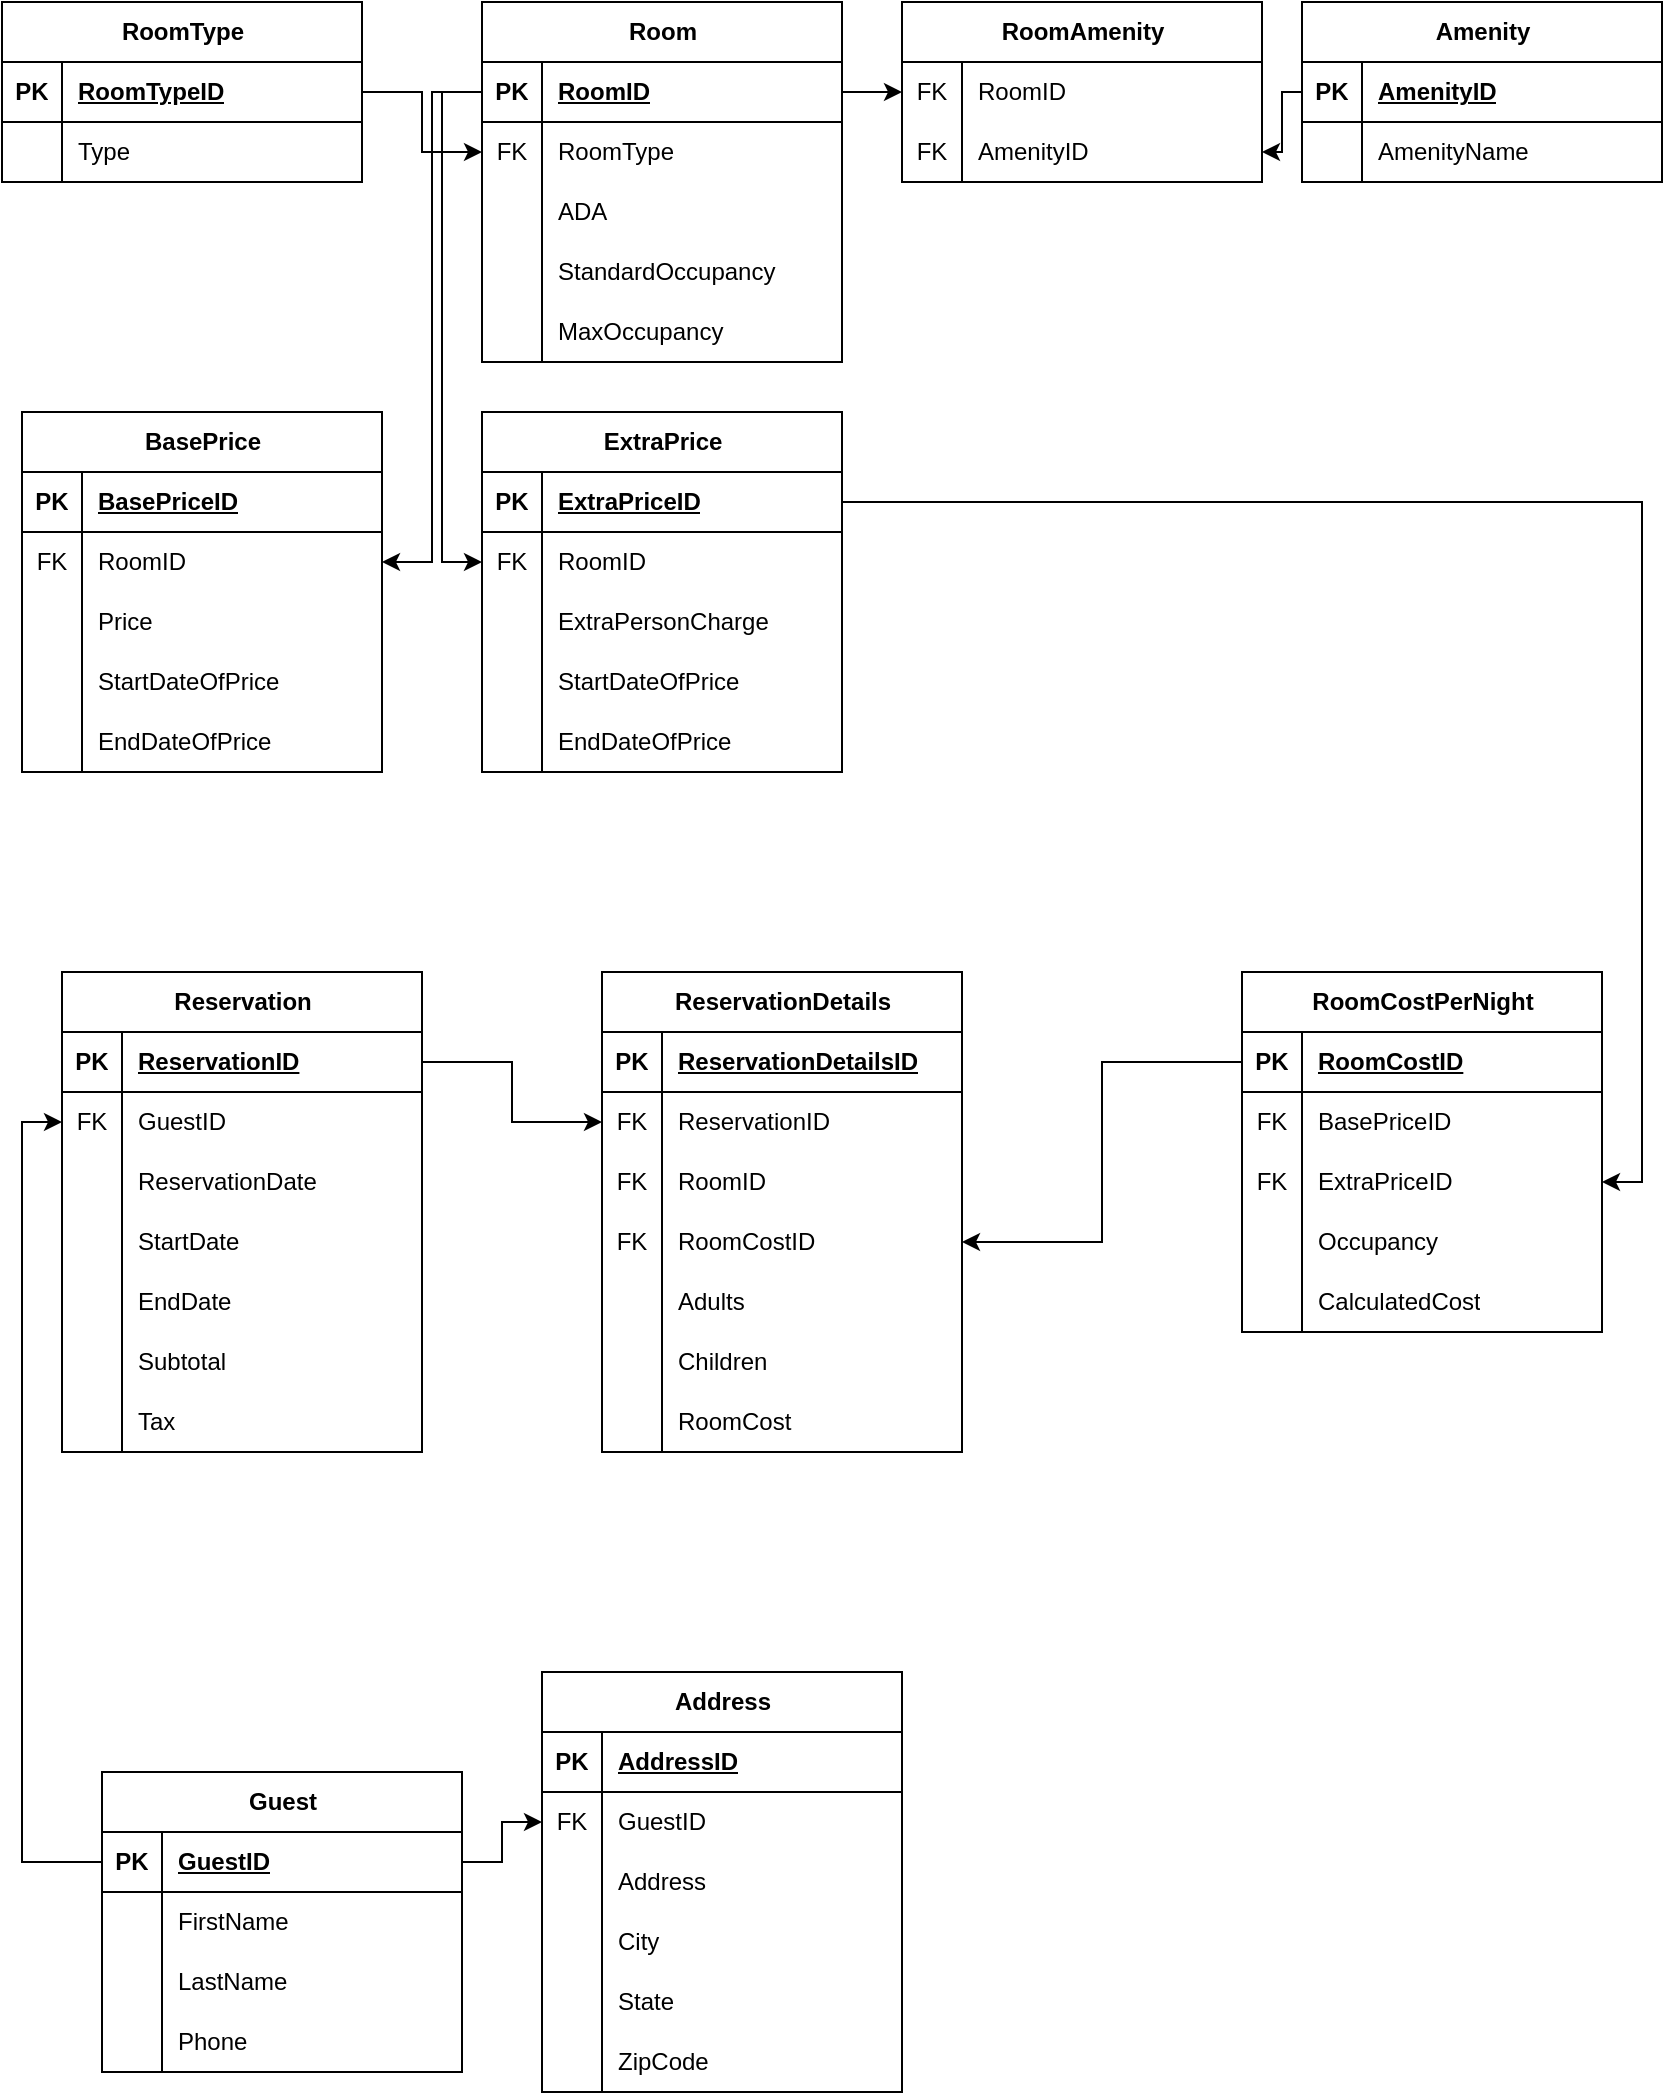 <mxfile version="21.0.6" type="github">
  <diagram name="Page-1" id="tYMO2zILwJV-LXW1uKOv">
    <mxGraphModel dx="1434" dy="756" grid="1" gridSize="10" guides="1" tooltips="1" connect="1" arrows="1" fold="1" page="1" pageScale="1" pageWidth="850" pageHeight="1100" math="0" shadow="0">
      <root>
        <mxCell id="0" />
        <mxCell id="1" parent="0" />
        <object label="Room" id="McOfmD8DvRoCLhC6x3R2-3">
          <mxCell style="shape=table;startSize=30;container=1;collapsible=1;childLayout=tableLayout;fixedRows=1;rowLines=0;fontStyle=1;align=center;resizeLast=1;html=1;" vertex="1" parent="1">
            <mxGeometry x="250" y="15" width="180" height="180" as="geometry">
              <mxRectangle x="110" y="460" width="70" height="30" as="alternateBounds" />
            </mxGeometry>
          </mxCell>
        </object>
        <mxCell id="McOfmD8DvRoCLhC6x3R2-4" value="" style="shape=tableRow;horizontal=0;startSize=0;swimlaneHead=0;swimlaneBody=0;fillColor=none;collapsible=0;dropTarget=0;points=[[0,0.5],[1,0.5]];portConstraint=eastwest;top=0;left=0;right=0;bottom=1;" vertex="1" parent="McOfmD8DvRoCLhC6x3R2-3">
          <mxGeometry y="30" width="180" height="30" as="geometry" />
        </mxCell>
        <mxCell id="McOfmD8DvRoCLhC6x3R2-5" value="PK" style="shape=partialRectangle;connectable=0;fillColor=none;top=0;left=0;bottom=0;right=0;fontStyle=1;overflow=hidden;whiteSpace=wrap;html=1;" vertex="1" parent="McOfmD8DvRoCLhC6x3R2-4">
          <mxGeometry width="30" height="30" as="geometry">
            <mxRectangle width="30" height="30" as="alternateBounds" />
          </mxGeometry>
        </mxCell>
        <mxCell id="McOfmD8DvRoCLhC6x3R2-6" value="RoomID" style="shape=partialRectangle;connectable=0;fillColor=none;top=0;left=0;bottom=0;right=0;align=left;spacingLeft=6;fontStyle=5;overflow=hidden;whiteSpace=wrap;html=1;" vertex="1" parent="McOfmD8DvRoCLhC6x3R2-4">
          <mxGeometry x="30" width="150" height="30" as="geometry">
            <mxRectangle width="150" height="30" as="alternateBounds" />
          </mxGeometry>
        </mxCell>
        <mxCell id="McOfmD8DvRoCLhC6x3R2-7" value="" style="shape=tableRow;horizontal=0;startSize=0;swimlaneHead=0;swimlaneBody=0;fillColor=none;collapsible=0;dropTarget=0;points=[[0,0.5],[1,0.5]];portConstraint=eastwest;top=0;left=0;right=0;bottom=0;" vertex="1" parent="McOfmD8DvRoCLhC6x3R2-3">
          <mxGeometry y="60" width="180" height="30" as="geometry" />
        </mxCell>
        <mxCell id="McOfmD8DvRoCLhC6x3R2-8" value="FK" style="shape=partialRectangle;connectable=0;fillColor=none;top=0;left=0;bottom=0;right=0;editable=1;overflow=hidden;whiteSpace=wrap;html=1;" vertex="1" parent="McOfmD8DvRoCLhC6x3R2-7">
          <mxGeometry width="30" height="30" as="geometry">
            <mxRectangle width="30" height="30" as="alternateBounds" />
          </mxGeometry>
        </mxCell>
        <mxCell id="McOfmD8DvRoCLhC6x3R2-9" value="RoomType" style="shape=partialRectangle;connectable=0;fillColor=none;top=0;left=0;bottom=0;right=0;align=left;spacingLeft=6;overflow=hidden;whiteSpace=wrap;html=1;" vertex="1" parent="McOfmD8DvRoCLhC6x3R2-7">
          <mxGeometry x="30" width="150" height="30" as="geometry">
            <mxRectangle width="150" height="30" as="alternateBounds" />
          </mxGeometry>
        </mxCell>
        <mxCell id="McOfmD8DvRoCLhC6x3R2-10" value="" style="shape=tableRow;horizontal=0;startSize=0;swimlaneHead=0;swimlaneBody=0;fillColor=none;collapsible=0;dropTarget=0;points=[[0,0.5],[1,0.5]];portConstraint=eastwest;top=0;left=0;right=0;bottom=0;" vertex="1" parent="McOfmD8DvRoCLhC6x3R2-3">
          <mxGeometry y="90" width="180" height="30" as="geometry" />
        </mxCell>
        <mxCell id="McOfmD8DvRoCLhC6x3R2-11" value="" style="shape=partialRectangle;connectable=0;fillColor=none;top=0;left=0;bottom=0;right=0;editable=1;overflow=hidden;whiteSpace=wrap;html=1;" vertex="1" parent="McOfmD8DvRoCLhC6x3R2-10">
          <mxGeometry width="30" height="30" as="geometry">
            <mxRectangle width="30" height="30" as="alternateBounds" />
          </mxGeometry>
        </mxCell>
        <mxCell id="McOfmD8DvRoCLhC6x3R2-12" value="ADA" style="shape=partialRectangle;connectable=0;fillColor=none;top=0;left=0;bottom=0;right=0;align=left;spacingLeft=6;overflow=hidden;whiteSpace=wrap;html=1;" vertex="1" parent="McOfmD8DvRoCLhC6x3R2-10">
          <mxGeometry x="30" width="150" height="30" as="geometry">
            <mxRectangle width="150" height="30" as="alternateBounds" />
          </mxGeometry>
        </mxCell>
        <mxCell id="McOfmD8DvRoCLhC6x3R2-46" value="" style="shape=tableRow;horizontal=0;startSize=0;swimlaneHead=0;swimlaneBody=0;fillColor=none;collapsible=0;dropTarget=0;points=[[0,0.5],[1,0.5]];portConstraint=eastwest;top=0;left=0;right=0;bottom=0;" vertex="1" parent="McOfmD8DvRoCLhC6x3R2-3">
          <mxGeometry y="120" width="180" height="30" as="geometry" />
        </mxCell>
        <mxCell id="McOfmD8DvRoCLhC6x3R2-47" value="" style="shape=partialRectangle;connectable=0;fillColor=none;top=0;left=0;bottom=0;right=0;editable=1;overflow=hidden;whiteSpace=wrap;html=1;" vertex="1" parent="McOfmD8DvRoCLhC6x3R2-46">
          <mxGeometry width="30" height="30" as="geometry">
            <mxRectangle width="30" height="30" as="alternateBounds" />
          </mxGeometry>
        </mxCell>
        <mxCell id="McOfmD8DvRoCLhC6x3R2-48" value="StandardOccupancy" style="shape=partialRectangle;connectable=0;fillColor=none;top=0;left=0;bottom=0;right=0;align=left;spacingLeft=6;overflow=hidden;whiteSpace=wrap;html=1;" vertex="1" parent="McOfmD8DvRoCLhC6x3R2-46">
          <mxGeometry x="30" width="150" height="30" as="geometry">
            <mxRectangle width="150" height="30" as="alternateBounds" />
          </mxGeometry>
        </mxCell>
        <mxCell id="McOfmD8DvRoCLhC6x3R2-65" value="" style="shape=tableRow;horizontal=0;startSize=0;swimlaneHead=0;swimlaneBody=0;fillColor=none;collapsible=0;dropTarget=0;points=[[0,0.5],[1,0.5]];portConstraint=eastwest;top=0;left=0;right=0;bottom=0;" vertex="1" parent="McOfmD8DvRoCLhC6x3R2-3">
          <mxGeometry y="150" width="180" height="30" as="geometry" />
        </mxCell>
        <mxCell id="McOfmD8DvRoCLhC6x3R2-66" value="" style="shape=partialRectangle;connectable=0;fillColor=none;top=0;left=0;bottom=0;right=0;editable=1;overflow=hidden;whiteSpace=wrap;html=1;" vertex="1" parent="McOfmD8DvRoCLhC6x3R2-65">
          <mxGeometry width="30" height="30" as="geometry">
            <mxRectangle width="30" height="30" as="alternateBounds" />
          </mxGeometry>
        </mxCell>
        <mxCell id="McOfmD8DvRoCLhC6x3R2-67" value="MaxOccupancy" style="shape=partialRectangle;connectable=0;fillColor=none;top=0;left=0;bottom=0;right=0;align=left;spacingLeft=6;overflow=hidden;whiteSpace=wrap;html=1;" vertex="1" parent="McOfmD8DvRoCLhC6x3R2-65">
          <mxGeometry x="30" width="150" height="30" as="geometry">
            <mxRectangle width="150" height="30" as="alternateBounds" />
          </mxGeometry>
        </mxCell>
        <mxCell id="McOfmD8DvRoCLhC6x3R2-16" value="Amenity" style="shape=table;startSize=30;container=1;collapsible=1;childLayout=tableLayout;fixedRows=1;rowLines=0;fontStyle=1;align=center;resizeLast=1;html=1;" vertex="1" parent="1">
          <mxGeometry x="660" y="15" width="180" height="90" as="geometry" />
        </mxCell>
        <mxCell id="McOfmD8DvRoCLhC6x3R2-17" value="" style="shape=tableRow;horizontal=0;startSize=0;swimlaneHead=0;swimlaneBody=0;fillColor=none;collapsible=0;dropTarget=0;points=[[0,0.5],[1,0.5]];portConstraint=eastwest;top=0;left=0;right=0;bottom=1;" vertex="1" parent="McOfmD8DvRoCLhC6x3R2-16">
          <mxGeometry y="30" width="180" height="30" as="geometry" />
        </mxCell>
        <mxCell id="McOfmD8DvRoCLhC6x3R2-18" value="PK" style="shape=partialRectangle;connectable=0;fillColor=none;top=0;left=0;bottom=0;right=0;fontStyle=1;overflow=hidden;whiteSpace=wrap;html=1;" vertex="1" parent="McOfmD8DvRoCLhC6x3R2-17">
          <mxGeometry width="30" height="30" as="geometry">
            <mxRectangle width="30" height="30" as="alternateBounds" />
          </mxGeometry>
        </mxCell>
        <mxCell id="McOfmD8DvRoCLhC6x3R2-19" value="AmenityID" style="shape=partialRectangle;connectable=0;fillColor=none;top=0;left=0;bottom=0;right=0;align=left;spacingLeft=6;fontStyle=5;overflow=hidden;whiteSpace=wrap;html=1;" vertex="1" parent="McOfmD8DvRoCLhC6x3R2-17">
          <mxGeometry x="30" width="150" height="30" as="geometry">
            <mxRectangle width="150" height="30" as="alternateBounds" />
          </mxGeometry>
        </mxCell>
        <mxCell id="McOfmD8DvRoCLhC6x3R2-20" value="" style="shape=tableRow;horizontal=0;startSize=0;swimlaneHead=0;swimlaneBody=0;fillColor=none;collapsible=0;dropTarget=0;points=[[0,0.5],[1,0.5]];portConstraint=eastwest;top=0;left=0;right=0;bottom=0;" vertex="1" parent="McOfmD8DvRoCLhC6x3R2-16">
          <mxGeometry y="60" width="180" height="30" as="geometry" />
        </mxCell>
        <mxCell id="McOfmD8DvRoCLhC6x3R2-21" value="" style="shape=partialRectangle;connectable=0;fillColor=none;top=0;left=0;bottom=0;right=0;editable=1;overflow=hidden;whiteSpace=wrap;html=1;" vertex="1" parent="McOfmD8DvRoCLhC6x3R2-20">
          <mxGeometry width="30" height="30" as="geometry">
            <mxRectangle width="30" height="30" as="alternateBounds" />
          </mxGeometry>
        </mxCell>
        <mxCell id="McOfmD8DvRoCLhC6x3R2-22" value="AmenityName" style="shape=partialRectangle;connectable=0;fillColor=none;top=0;left=0;bottom=0;right=0;align=left;spacingLeft=6;overflow=hidden;whiteSpace=wrap;html=1;" vertex="1" parent="McOfmD8DvRoCLhC6x3R2-20">
          <mxGeometry x="30" width="150" height="30" as="geometry">
            <mxRectangle width="150" height="30" as="alternateBounds" />
          </mxGeometry>
        </mxCell>
        <mxCell id="McOfmD8DvRoCLhC6x3R2-68" value="BasePrice" style="shape=table;startSize=30;container=1;collapsible=1;childLayout=tableLayout;fixedRows=1;rowLines=0;fontStyle=1;align=center;resizeLast=1;html=1;" vertex="1" parent="1">
          <mxGeometry x="20" y="220" width="180" height="180" as="geometry" />
        </mxCell>
        <mxCell id="McOfmD8DvRoCLhC6x3R2-69" value="" style="shape=tableRow;horizontal=0;startSize=0;swimlaneHead=0;swimlaneBody=0;fillColor=none;collapsible=0;dropTarget=0;points=[[0,0.5],[1,0.5]];portConstraint=eastwest;top=0;left=0;right=0;bottom=1;" vertex="1" parent="McOfmD8DvRoCLhC6x3R2-68">
          <mxGeometry y="30" width="180" height="30" as="geometry" />
        </mxCell>
        <mxCell id="McOfmD8DvRoCLhC6x3R2-70" value="PK" style="shape=partialRectangle;connectable=0;fillColor=none;top=0;left=0;bottom=0;right=0;fontStyle=1;overflow=hidden;whiteSpace=wrap;html=1;" vertex="1" parent="McOfmD8DvRoCLhC6x3R2-69">
          <mxGeometry width="30" height="30" as="geometry">
            <mxRectangle width="30" height="30" as="alternateBounds" />
          </mxGeometry>
        </mxCell>
        <mxCell id="McOfmD8DvRoCLhC6x3R2-71" value="BasePriceID" style="shape=partialRectangle;connectable=0;fillColor=none;top=0;left=0;bottom=0;right=0;align=left;spacingLeft=6;fontStyle=5;overflow=hidden;whiteSpace=wrap;html=1;" vertex="1" parent="McOfmD8DvRoCLhC6x3R2-69">
          <mxGeometry x="30" width="150" height="30" as="geometry">
            <mxRectangle width="150" height="30" as="alternateBounds" />
          </mxGeometry>
        </mxCell>
        <mxCell id="McOfmD8DvRoCLhC6x3R2-72" value="" style="shape=tableRow;horizontal=0;startSize=0;swimlaneHead=0;swimlaneBody=0;fillColor=none;collapsible=0;dropTarget=0;points=[[0,0.5],[1,0.5]];portConstraint=eastwest;top=0;left=0;right=0;bottom=0;" vertex="1" parent="McOfmD8DvRoCLhC6x3R2-68">
          <mxGeometry y="60" width="180" height="30" as="geometry" />
        </mxCell>
        <mxCell id="McOfmD8DvRoCLhC6x3R2-73" value="FK" style="shape=partialRectangle;connectable=0;fillColor=none;top=0;left=0;bottom=0;right=0;editable=1;overflow=hidden;whiteSpace=wrap;html=1;" vertex="1" parent="McOfmD8DvRoCLhC6x3R2-72">
          <mxGeometry width="30" height="30" as="geometry">
            <mxRectangle width="30" height="30" as="alternateBounds" />
          </mxGeometry>
        </mxCell>
        <mxCell id="McOfmD8DvRoCLhC6x3R2-74" value="RoomID" style="shape=partialRectangle;connectable=0;fillColor=none;top=0;left=0;bottom=0;right=0;align=left;spacingLeft=6;overflow=hidden;whiteSpace=wrap;html=1;" vertex="1" parent="McOfmD8DvRoCLhC6x3R2-72">
          <mxGeometry x="30" width="150" height="30" as="geometry">
            <mxRectangle width="150" height="30" as="alternateBounds" />
          </mxGeometry>
        </mxCell>
        <mxCell id="McOfmD8DvRoCLhC6x3R2-75" value="" style="shape=tableRow;horizontal=0;startSize=0;swimlaneHead=0;swimlaneBody=0;fillColor=none;collapsible=0;dropTarget=0;points=[[0,0.5],[1,0.5]];portConstraint=eastwest;top=0;left=0;right=0;bottom=0;" vertex="1" parent="McOfmD8DvRoCLhC6x3R2-68">
          <mxGeometry y="90" width="180" height="30" as="geometry" />
        </mxCell>
        <mxCell id="McOfmD8DvRoCLhC6x3R2-76" value="" style="shape=partialRectangle;connectable=0;fillColor=none;top=0;left=0;bottom=0;right=0;editable=1;overflow=hidden;whiteSpace=wrap;html=1;" vertex="1" parent="McOfmD8DvRoCLhC6x3R2-75">
          <mxGeometry width="30" height="30" as="geometry">
            <mxRectangle width="30" height="30" as="alternateBounds" />
          </mxGeometry>
        </mxCell>
        <mxCell id="McOfmD8DvRoCLhC6x3R2-77" value="Price" style="shape=partialRectangle;connectable=0;fillColor=none;top=0;left=0;bottom=0;right=0;align=left;spacingLeft=6;overflow=hidden;whiteSpace=wrap;html=1;" vertex="1" parent="McOfmD8DvRoCLhC6x3R2-75">
          <mxGeometry x="30" width="150" height="30" as="geometry">
            <mxRectangle width="150" height="30" as="alternateBounds" />
          </mxGeometry>
        </mxCell>
        <mxCell id="McOfmD8DvRoCLhC6x3R2-78" value="" style="shape=tableRow;horizontal=0;startSize=0;swimlaneHead=0;swimlaneBody=0;fillColor=none;collapsible=0;dropTarget=0;points=[[0,0.5],[1,0.5]];portConstraint=eastwest;top=0;left=0;right=0;bottom=0;" vertex="1" parent="McOfmD8DvRoCLhC6x3R2-68">
          <mxGeometry y="120" width="180" height="30" as="geometry" />
        </mxCell>
        <mxCell id="McOfmD8DvRoCLhC6x3R2-79" value="" style="shape=partialRectangle;connectable=0;fillColor=none;top=0;left=0;bottom=0;right=0;editable=1;overflow=hidden;whiteSpace=wrap;html=1;" vertex="1" parent="McOfmD8DvRoCLhC6x3R2-78">
          <mxGeometry width="30" height="30" as="geometry">
            <mxRectangle width="30" height="30" as="alternateBounds" />
          </mxGeometry>
        </mxCell>
        <mxCell id="McOfmD8DvRoCLhC6x3R2-80" value="StartDateOfPrice" style="shape=partialRectangle;connectable=0;fillColor=none;top=0;left=0;bottom=0;right=0;align=left;spacingLeft=6;overflow=hidden;whiteSpace=wrap;html=1;" vertex="1" parent="McOfmD8DvRoCLhC6x3R2-78">
          <mxGeometry x="30" width="150" height="30" as="geometry">
            <mxRectangle width="150" height="30" as="alternateBounds" />
          </mxGeometry>
        </mxCell>
        <mxCell id="McOfmD8DvRoCLhC6x3R2-84" value="" style="shape=tableRow;horizontal=0;startSize=0;swimlaneHead=0;swimlaneBody=0;fillColor=none;collapsible=0;dropTarget=0;points=[[0,0.5],[1,0.5]];portConstraint=eastwest;top=0;left=0;right=0;bottom=0;" vertex="1" parent="McOfmD8DvRoCLhC6x3R2-68">
          <mxGeometry y="150" width="180" height="30" as="geometry" />
        </mxCell>
        <mxCell id="McOfmD8DvRoCLhC6x3R2-85" value="" style="shape=partialRectangle;connectable=0;fillColor=none;top=0;left=0;bottom=0;right=0;editable=1;overflow=hidden;whiteSpace=wrap;html=1;" vertex="1" parent="McOfmD8DvRoCLhC6x3R2-84">
          <mxGeometry width="30" height="30" as="geometry">
            <mxRectangle width="30" height="30" as="alternateBounds" />
          </mxGeometry>
        </mxCell>
        <mxCell id="McOfmD8DvRoCLhC6x3R2-86" value="EndDateOfPrice" style="shape=partialRectangle;connectable=0;fillColor=none;top=0;left=0;bottom=0;right=0;align=left;spacingLeft=6;overflow=hidden;whiteSpace=wrap;html=1;" vertex="1" parent="McOfmD8DvRoCLhC6x3R2-84">
          <mxGeometry x="30" width="150" height="30" as="geometry">
            <mxRectangle width="150" height="30" as="alternateBounds" />
          </mxGeometry>
        </mxCell>
        <mxCell id="McOfmD8DvRoCLhC6x3R2-93" value="RoomType" style="shape=table;startSize=30;container=1;collapsible=1;childLayout=tableLayout;fixedRows=1;rowLines=0;fontStyle=1;align=center;resizeLast=1;html=1;" vertex="1" parent="1">
          <mxGeometry x="10" y="15" width="180" height="90" as="geometry" />
        </mxCell>
        <mxCell id="McOfmD8DvRoCLhC6x3R2-94" value="" style="shape=tableRow;horizontal=0;startSize=0;swimlaneHead=0;swimlaneBody=0;fillColor=none;collapsible=0;dropTarget=0;points=[[0,0.5],[1,0.5]];portConstraint=eastwest;top=0;left=0;right=0;bottom=1;" vertex="1" parent="McOfmD8DvRoCLhC6x3R2-93">
          <mxGeometry y="30" width="180" height="30" as="geometry" />
        </mxCell>
        <mxCell id="McOfmD8DvRoCLhC6x3R2-95" value="PK" style="shape=partialRectangle;connectable=0;fillColor=none;top=0;left=0;bottom=0;right=0;fontStyle=1;overflow=hidden;whiteSpace=wrap;html=1;" vertex="1" parent="McOfmD8DvRoCLhC6x3R2-94">
          <mxGeometry width="30" height="30" as="geometry">
            <mxRectangle width="30" height="30" as="alternateBounds" />
          </mxGeometry>
        </mxCell>
        <mxCell id="McOfmD8DvRoCLhC6x3R2-96" value="RoomTypeID" style="shape=partialRectangle;connectable=0;fillColor=none;top=0;left=0;bottom=0;right=0;align=left;spacingLeft=6;fontStyle=5;overflow=hidden;whiteSpace=wrap;html=1;" vertex="1" parent="McOfmD8DvRoCLhC6x3R2-94">
          <mxGeometry x="30" width="150" height="30" as="geometry">
            <mxRectangle width="150" height="30" as="alternateBounds" />
          </mxGeometry>
        </mxCell>
        <mxCell id="McOfmD8DvRoCLhC6x3R2-97" value="" style="shape=tableRow;horizontal=0;startSize=0;swimlaneHead=0;swimlaneBody=0;fillColor=none;collapsible=0;dropTarget=0;points=[[0,0.5],[1,0.5]];portConstraint=eastwest;top=0;left=0;right=0;bottom=0;" vertex="1" parent="McOfmD8DvRoCLhC6x3R2-93">
          <mxGeometry y="60" width="180" height="30" as="geometry" />
        </mxCell>
        <mxCell id="McOfmD8DvRoCLhC6x3R2-98" value="" style="shape=partialRectangle;connectable=0;fillColor=none;top=0;left=0;bottom=0;right=0;editable=1;overflow=hidden;whiteSpace=wrap;html=1;" vertex="1" parent="McOfmD8DvRoCLhC6x3R2-97">
          <mxGeometry width="30" height="30" as="geometry">
            <mxRectangle width="30" height="30" as="alternateBounds" />
          </mxGeometry>
        </mxCell>
        <mxCell id="McOfmD8DvRoCLhC6x3R2-99" value="Type" style="shape=partialRectangle;connectable=0;fillColor=none;top=0;left=0;bottom=0;right=0;align=left;spacingLeft=6;overflow=hidden;whiteSpace=wrap;html=1;" vertex="1" parent="McOfmD8DvRoCLhC6x3R2-97">
          <mxGeometry x="30" width="150" height="30" as="geometry">
            <mxRectangle width="150" height="30" as="alternateBounds" />
          </mxGeometry>
        </mxCell>
        <mxCell id="McOfmD8DvRoCLhC6x3R2-106" value="ExtraPrice" style="shape=table;startSize=30;container=1;collapsible=1;childLayout=tableLayout;fixedRows=1;rowLines=0;fontStyle=1;align=center;resizeLast=1;html=1;" vertex="1" parent="1">
          <mxGeometry x="250" y="220" width="180" height="180" as="geometry" />
        </mxCell>
        <mxCell id="McOfmD8DvRoCLhC6x3R2-107" value="" style="shape=tableRow;horizontal=0;startSize=0;swimlaneHead=0;swimlaneBody=0;fillColor=none;collapsible=0;dropTarget=0;points=[[0,0.5],[1,0.5]];portConstraint=eastwest;top=0;left=0;right=0;bottom=1;" vertex="1" parent="McOfmD8DvRoCLhC6x3R2-106">
          <mxGeometry y="30" width="180" height="30" as="geometry" />
        </mxCell>
        <mxCell id="McOfmD8DvRoCLhC6x3R2-108" value="PK" style="shape=partialRectangle;connectable=0;fillColor=none;top=0;left=0;bottom=0;right=0;fontStyle=1;overflow=hidden;whiteSpace=wrap;html=1;" vertex="1" parent="McOfmD8DvRoCLhC6x3R2-107">
          <mxGeometry width="30" height="30" as="geometry">
            <mxRectangle width="30" height="30" as="alternateBounds" />
          </mxGeometry>
        </mxCell>
        <mxCell id="McOfmD8DvRoCLhC6x3R2-109" value="ExtraPriceID" style="shape=partialRectangle;connectable=0;fillColor=none;top=0;left=0;bottom=0;right=0;align=left;spacingLeft=6;fontStyle=5;overflow=hidden;whiteSpace=wrap;html=1;" vertex="1" parent="McOfmD8DvRoCLhC6x3R2-107">
          <mxGeometry x="30" width="150" height="30" as="geometry">
            <mxRectangle width="150" height="30" as="alternateBounds" />
          </mxGeometry>
        </mxCell>
        <mxCell id="McOfmD8DvRoCLhC6x3R2-110" value="" style="shape=tableRow;horizontal=0;startSize=0;swimlaneHead=0;swimlaneBody=0;fillColor=none;collapsible=0;dropTarget=0;points=[[0,0.5],[1,0.5]];portConstraint=eastwest;top=0;left=0;right=0;bottom=0;" vertex="1" parent="McOfmD8DvRoCLhC6x3R2-106">
          <mxGeometry y="60" width="180" height="30" as="geometry" />
        </mxCell>
        <mxCell id="McOfmD8DvRoCLhC6x3R2-111" value="FK" style="shape=partialRectangle;connectable=0;fillColor=none;top=0;left=0;bottom=0;right=0;editable=1;overflow=hidden;whiteSpace=wrap;html=1;" vertex="1" parent="McOfmD8DvRoCLhC6x3R2-110">
          <mxGeometry width="30" height="30" as="geometry">
            <mxRectangle width="30" height="30" as="alternateBounds" />
          </mxGeometry>
        </mxCell>
        <mxCell id="McOfmD8DvRoCLhC6x3R2-112" value="RoomID" style="shape=partialRectangle;connectable=0;fillColor=none;top=0;left=0;bottom=0;right=0;align=left;spacingLeft=6;overflow=hidden;whiteSpace=wrap;html=1;" vertex="1" parent="McOfmD8DvRoCLhC6x3R2-110">
          <mxGeometry x="30" width="150" height="30" as="geometry">
            <mxRectangle width="150" height="30" as="alternateBounds" />
          </mxGeometry>
        </mxCell>
        <mxCell id="McOfmD8DvRoCLhC6x3R2-113" value="" style="shape=tableRow;horizontal=0;startSize=0;swimlaneHead=0;swimlaneBody=0;fillColor=none;collapsible=0;dropTarget=0;points=[[0,0.5],[1,0.5]];portConstraint=eastwest;top=0;left=0;right=0;bottom=0;" vertex="1" parent="McOfmD8DvRoCLhC6x3R2-106">
          <mxGeometry y="90" width="180" height="30" as="geometry" />
        </mxCell>
        <mxCell id="McOfmD8DvRoCLhC6x3R2-114" value="" style="shape=partialRectangle;connectable=0;fillColor=none;top=0;left=0;bottom=0;right=0;editable=1;overflow=hidden;whiteSpace=wrap;html=1;" vertex="1" parent="McOfmD8DvRoCLhC6x3R2-113">
          <mxGeometry width="30" height="30" as="geometry">
            <mxRectangle width="30" height="30" as="alternateBounds" />
          </mxGeometry>
        </mxCell>
        <mxCell id="McOfmD8DvRoCLhC6x3R2-115" value="ExtraPersonCharge" style="shape=partialRectangle;connectable=0;fillColor=none;top=0;left=0;bottom=0;right=0;align=left;spacingLeft=6;overflow=hidden;whiteSpace=wrap;html=1;" vertex="1" parent="McOfmD8DvRoCLhC6x3R2-113">
          <mxGeometry x="30" width="150" height="30" as="geometry">
            <mxRectangle width="150" height="30" as="alternateBounds" />
          </mxGeometry>
        </mxCell>
        <mxCell id="McOfmD8DvRoCLhC6x3R2-116" value="" style="shape=tableRow;horizontal=0;startSize=0;swimlaneHead=0;swimlaneBody=0;fillColor=none;collapsible=0;dropTarget=0;points=[[0,0.5],[1,0.5]];portConstraint=eastwest;top=0;left=0;right=0;bottom=0;" vertex="1" parent="McOfmD8DvRoCLhC6x3R2-106">
          <mxGeometry y="120" width="180" height="30" as="geometry" />
        </mxCell>
        <mxCell id="McOfmD8DvRoCLhC6x3R2-117" value="" style="shape=partialRectangle;connectable=0;fillColor=none;top=0;left=0;bottom=0;right=0;editable=1;overflow=hidden;whiteSpace=wrap;html=1;" vertex="1" parent="McOfmD8DvRoCLhC6x3R2-116">
          <mxGeometry width="30" height="30" as="geometry">
            <mxRectangle width="30" height="30" as="alternateBounds" />
          </mxGeometry>
        </mxCell>
        <mxCell id="McOfmD8DvRoCLhC6x3R2-118" value="StartDateOfPrice" style="shape=partialRectangle;connectable=0;fillColor=none;top=0;left=0;bottom=0;right=0;align=left;spacingLeft=6;overflow=hidden;whiteSpace=wrap;html=1;" vertex="1" parent="McOfmD8DvRoCLhC6x3R2-116">
          <mxGeometry x="30" width="150" height="30" as="geometry">
            <mxRectangle width="150" height="30" as="alternateBounds" />
          </mxGeometry>
        </mxCell>
        <mxCell id="McOfmD8DvRoCLhC6x3R2-119" value="" style="shape=tableRow;horizontal=0;startSize=0;swimlaneHead=0;swimlaneBody=0;fillColor=none;collapsible=0;dropTarget=0;points=[[0,0.5],[1,0.5]];portConstraint=eastwest;top=0;left=0;right=0;bottom=0;" vertex="1" parent="McOfmD8DvRoCLhC6x3R2-106">
          <mxGeometry y="150" width="180" height="30" as="geometry" />
        </mxCell>
        <mxCell id="McOfmD8DvRoCLhC6x3R2-120" value="" style="shape=partialRectangle;connectable=0;fillColor=none;top=0;left=0;bottom=0;right=0;editable=1;overflow=hidden;whiteSpace=wrap;html=1;" vertex="1" parent="McOfmD8DvRoCLhC6x3R2-119">
          <mxGeometry width="30" height="30" as="geometry">
            <mxRectangle width="30" height="30" as="alternateBounds" />
          </mxGeometry>
        </mxCell>
        <mxCell id="McOfmD8DvRoCLhC6x3R2-121" value="EndDateOfPrice" style="shape=partialRectangle;connectable=0;fillColor=none;top=0;left=0;bottom=0;right=0;align=left;spacingLeft=6;overflow=hidden;whiteSpace=wrap;html=1;" vertex="1" parent="McOfmD8DvRoCLhC6x3R2-119">
          <mxGeometry x="30" width="150" height="30" as="geometry">
            <mxRectangle width="150" height="30" as="alternateBounds" />
          </mxGeometry>
        </mxCell>
        <mxCell id="McOfmD8DvRoCLhC6x3R2-132" value="Guest" style="shape=table;startSize=30;container=1;collapsible=1;childLayout=tableLayout;fixedRows=1;rowLines=0;fontStyle=1;align=center;resizeLast=1;html=1;" vertex="1" parent="1">
          <mxGeometry x="60" y="900" width="180" height="150" as="geometry" />
        </mxCell>
        <mxCell id="McOfmD8DvRoCLhC6x3R2-133" value="" style="shape=tableRow;horizontal=0;startSize=0;swimlaneHead=0;swimlaneBody=0;fillColor=none;collapsible=0;dropTarget=0;points=[[0,0.5],[1,0.5]];portConstraint=eastwest;top=0;left=0;right=0;bottom=1;" vertex="1" parent="McOfmD8DvRoCLhC6x3R2-132">
          <mxGeometry y="30" width="180" height="30" as="geometry" />
        </mxCell>
        <mxCell id="McOfmD8DvRoCLhC6x3R2-134" value="PK" style="shape=partialRectangle;connectable=0;fillColor=none;top=0;left=0;bottom=0;right=0;fontStyle=1;overflow=hidden;whiteSpace=wrap;html=1;" vertex="1" parent="McOfmD8DvRoCLhC6x3R2-133">
          <mxGeometry width="30" height="30" as="geometry">
            <mxRectangle width="30" height="30" as="alternateBounds" />
          </mxGeometry>
        </mxCell>
        <mxCell id="McOfmD8DvRoCLhC6x3R2-135" value="GuestID" style="shape=partialRectangle;connectable=0;fillColor=none;top=0;left=0;bottom=0;right=0;align=left;spacingLeft=6;fontStyle=5;overflow=hidden;whiteSpace=wrap;html=1;" vertex="1" parent="McOfmD8DvRoCLhC6x3R2-133">
          <mxGeometry x="30" width="150" height="30" as="geometry">
            <mxRectangle width="150" height="30" as="alternateBounds" />
          </mxGeometry>
        </mxCell>
        <mxCell id="McOfmD8DvRoCLhC6x3R2-136" value="" style="shape=tableRow;horizontal=0;startSize=0;swimlaneHead=0;swimlaneBody=0;fillColor=none;collapsible=0;dropTarget=0;points=[[0,0.5],[1,0.5]];portConstraint=eastwest;top=0;left=0;right=0;bottom=0;" vertex="1" parent="McOfmD8DvRoCLhC6x3R2-132">
          <mxGeometry y="60" width="180" height="30" as="geometry" />
        </mxCell>
        <mxCell id="McOfmD8DvRoCLhC6x3R2-137" value="" style="shape=partialRectangle;connectable=0;fillColor=none;top=0;left=0;bottom=0;right=0;editable=1;overflow=hidden;whiteSpace=wrap;html=1;" vertex="1" parent="McOfmD8DvRoCLhC6x3R2-136">
          <mxGeometry width="30" height="30" as="geometry">
            <mxRectangle width="30" height="30" as="alternateBounds" />
          </mxGeometry>
        </mxCell>
        <mxCell id="McOfmD8DvRoCLhC6x3R2-138" value="FirstName" style="shape=partialRectangle;connectable=0;fillColor=none;top=0;left=0;bottom=0;right=0;align=left;spacingLeft=6;overflow=hidden;whiteSpace=wrap;html=1;" vertex="1" parent="McOfmD8DvRoCLhC6x3R2-136">
          <mxGeometry x="30" width="150" height="30" as="geometry">
            <mxRectangle width="150" height="30" as="alternateBounds" />
          </mxGeometry>
        </mxCell>
        <mxCell id="McOfmD8DvRoCLhC6x3R2-139" value="" style="shape=tableRow;horizontal=0;startSize=0;swimlaneHead=0;swimlaneBody=0;fillColor=none;collapsible=0;dropTarget=0;points=[[0,0.5],[1,0.5]];portConstraint=eastwest;top=0;left=0;right=0;bottom=0;" vertex="1" parent="McOfmD8DvRoCLhC6x3R2-132">
          <mxGeometry y="90" width="180" height="30" as="geometry" />
        </mxCell>
        <mxCell id="McOfmD8DvRoCLhC6x3R2-140" value="" style="shape=partialRectangle;connectable=0;fillColor=none;top=0;left=0;bottom=0;right=0;editable=1;overflow=hidden;whiteSpace=wrap;html=1;" vertex="1" parent="McOfmD8DvRoCLhC6x3R2-139">
          <mxGeometry width="30" height="30" as="geometry">
            <mxRectangle width="30" height="30" as="alternateBounds" />
          </mxGeometry>
        </mxCell>
        <mxCell id="McOfmD8DvRoCLhC6x3R2-141" value="LastName" style="shape=partialRectangle;connectable=0;fillColor=none;top=0;left=0;bottom=0;right=0;align=left;spacingLeft=6;overflow=hidden;whiteSpace=wrap;html=1;" vertex="1" parent="McOfmD8DvRoCLhC6x3R2-139">
          <mxGeometry x="30" width="150" height="30" as="geometry">
            <mxRectangle width="150" height="30" as="alternateBounds" />
          </mxGeometry>
        </mxCell>
        <mxCell id="McOfmD8DvRoCLhC6x3R2-142" value="" style="shape=tableRow;horizontal=0;startSize=0;swimlaneHead=0;swimlaneBody=0;fillColor=none;collapsible=0;dropTarget=0;points=[[0,0.5],[1,0.5]];portConstraint=eastwest;top=0;left=0;right=0;bottom=0;" vertex="1" parent="McOfmD8DvRoCLhC6x3R2-132">
          <mxGeometry y="120" width="180" height="30" as="geometry" />
        </mxCell>
        <mxCell id="McOfmD8DvRoCLhC6x3R2-143" value="" style="shape=partialRectangle;connectable=0;fillColor=none;top=0;left=0;bottom=0;right=0;editable=1;overflow=hidden;whiteSpace=wrap;html=1;" vertex="1" parent="McOfmD8DvRoCLhC6x3R2-142">
          <mxGeometry width="30" height="30" as="geometry">
            <mxRectangle width="30" height="30" as="alternateBounds" />
          </mxGeometry>
        </mxCell>
        <mxCell id="McOfmD8DvRoCLhC6x3R2-144" value="Phone" style="shape=partialRectangle;connectable=0;fillColor=none;top=0;left=0;bottom=0;right=0;align=left;spacingLeft=6;overflow=hidden;whiteSpace=wrap;html=1;" vertex="1" parent="McOfmD8DvRoCLhC6x3R2-142">
          <mxGeometry x="30" width="150" height="30" as="geometry">
            <mxRectangle width="150" height="30" as="alternateBounds" />
          </mxGeometry>
        </mxCell>
        <mxCell id="McOfmD8DvRoCLhC6x3R2-145" value="Address" style="shape=table;startSize=30;container=1;collapsible=1;childLayout=tableLayout;fixedRows=1;rowLines=0;fontStyle=1;align=center;resizeLast=1;html=1;" vertex="1" parent="1">
          <mxGeometry x="280" y="850" width="180" height="210" as="geometry" />
        </mxCell>
        <mxCell id="McOfmD8DvRoCLhC6x3R2-146" value="" style="shape=tableRow;horizontal=0;startSize=0;swimlaneHead=0;swimlaneBody=0;fillColor=none;collapsible=0;dropTarget=0;points=[[0,0.5],[1,0.5]];portConstraint=eastwest;top=0;left=0;right=0;bottom=1;" vertex="1" parent="McOfmD8DvRoCLhC6x3R2-145">
          <mxGeometry y="30" width="180" height="30" as="geometry" />
        </mxCell>
        <mxCell id="McOfmD8DvRoCLhC6x3R2-147" value="PK" style="shape=partialRectangle;connectable=0;fillColor=none;top=0;left=0;bottom=0;right=0;fontStyle=1;overflow=hidden;whiteSpace=wrap;html=1;" vertex="1" parent="McOfmD8DvRoCLhC6x3R2-146">
          <mxGeometry width="30" height="30" as="geometry">
            <mxRectangle width="30" height="30" as="alternateBounds" />
          </mxGeometry>
        </mxCell>
        <mxCell id="McOfmD8DvRoCLhC6x3R2-148" value="AddressID" style="shape=partialRectangle;connectable=0;fillColor=none;top=0;left=0;bottom=0;right=0;align=left;spacingLeft=6;fontStyle=5;overflow=hidden;whiteSpace=wrap;html=1;" vertex="1" parent="McOfmD8DvRoCLhC6x3R2-146">
          <mxGeometry x="30" width="150" height="30" as="geometry">
            <mxRectangle width="150" height="30" as="alternateBounds" />
          </mxGeometry>
        </mxCell>
        <mxCell id="McOfmD8DvRoCLhC6x3R2-149" value="" style="shape=tableRow;horizontal=0;startSize=0;swimlaneHead=0;swimlaneBody=0;fillColor=none;collapsible=0;dropTarget=0;points=[[0,0.5],[1,0.5]];portConstraint=eastwest;top=0;left=0;right=0;bottom=0;" vertex="1" parent="McOfmD8DvRoCLhC6x3R2-145">
          <mxGeometry y="60" width="180" height="30" as="geometry" />
        </mxCell>
        <mxCell id="McOfmD8DvRoCLhC6x3R2-150" value="FK" style="shape=partialRectangle;connectable=0;fillColor=none;top=0;left=0;bottom=0;right=0;editable=1;overflow=hidden;whiteSpace=wrap;html=1;" vertex="1" parent="McOfmD8DvRoCLhC6x3R2-149">
          <mxGeometry width="30" height="30" as="geometry">
            <mxRectangle width="30" height="30" as="alternateBounds" />
          </mxGeometry>
        </mxCell>
        <mxCell id="McOfmD8DvRoCLhC6x3R2-151" value="GuestID" style="shape=partialRectangle;connectable=0;fillColor=none;top=0;left=0;bottom=0;right=0;align=left;spacingLeft=6;overflow=hidden;whiteSpace=wrap;html=1;" vertex="1" parent="McOfmD8DvRoCLhC6x3R2-149">
          <mxGeometry x="30" width="150" height="30" as="geometry">
            <mxRectangle width="150" height="30" as="alternateBounds" />
          </mxGeometry>
        </mxCell>
        <mxCell id="McOfmD8DvRoCLhC6x3R2-152" value="" style="shape=tableRow;horizontal=0;startSize=0;swimlaneHead=0;swimlaneBody=0;fillColor=none;collapsible=0;dropTarget=0;points=[[0,0.5],[1,0.5]];portConstraint=eastwest;top=0;left=0;right=0;bottom=0;" vertex="1" parent="McOfmD8DvRoCLhC6x3R2-145">
          <mxGeometry y="90" width="180" height="30" as="geometry" />
        </mxCell>
        <mxCell id="McOfmD8DvRoCLhC6x3R2-153" value="" style="shape=partialRectangle;connectable=0;fillColor=none;top=0;left=0;bottom=0;right=0;editable=1;overflow=hidden;whiteSpace=wrap;html=1;" vertex="1" parent="McOfmD8DvRoCLhC6x3R2-152">
          <mxGeometry width="30" height="30" as="geometry">
            <mxRectangle width="30" height="30" as="alternateBounds" />
          </mxGeometry>
        </mxCell>
        <mxCell id="McOfmD8DvRoCLhC6x3R2-154" value="Address" style="shape=partialRectangle;connectable=0;fillColor=none;top=0;left=0;bottom=0;right=0;align=left;spacingLeft=6;overflow=hidden;whiteSpace=wrap;html=1;" vertex="1" parent="McOfmD8DvRoCLhC6x3R2-152">
          <mxGeometry x="30" width="150" height="30" as="geometry">
            <mxRectangle width="150" height="30" as="alternateBounds" />
          </mxGeometry>
        </mxCell>
        <mxCell id="McOfmD8DvRoCLhC6x3R2-155" value="" style="shape=tableRow;horizontal=0;startSize=0;swimlaneHead=0;swimlaneBody=0;fillColor=none;collapsible=0;dropTarget=0;points=[[0,0.5],[1,0.5]];portConstraint=eastwest;top=0;left=0;right=0;bottom=0;" vertex="1" parent="McOfmD8DvRoCLhC6x3R2-145">
          <mxGeometry y="120" width="180" height="30" as="geometry" />
        </mxCell>
        <mxCell id="McOfmD8DvRoCLhC6x3R2-156" value="" style="shape=partialRectangle;connectable=0;fillColor=none;top=0;left=0;bottom=0;right=0;editable=1;overflow=hidden;whiteSpace=wrap;html=1;" vertex="1" parent="McOfmD8DvRoCLhC6x3R2-155">
          <mxGeometry width="30" height="30" as="geometry">
            <mxRectangle width="30" height="30" as="alternateBounds" />
          </mxGeometry>
        </mxCell>
        <mxCell id="McOfmD8DvRoCLhC6x3R2-157" value="City" style="shape=partialRectangle;connectable=0;fillColor=none;top=0;left=0;bottom=0;right=0;align=left;spacingLeft=6;overflow=hidden;whiteSpace=wrap;html=1;" vertex="1" parent="McOfmD8DvRoCLhC6x3R2-155">
          <mxGeometry x="30" width="150" height="30" as="geometry">
            <mxRectangle width="150" height="30" as="alternateBounds" />
          </mxGeometry>
        </mxCell>
        <mxCell id="McOfmD8DvRoCLhC6x3R2-158" value="" style="shape=tableRow;horizontal=0;startSize=0;swimlaneHead=0;swimlaneBody=0;fillColor=none;collapsible=0;dropTarget=0;points=[[0,0.5],[1,0.5]];portConstraint=eastwest;top=0;left=0;right=0;bottom=0;" vertex="1" parent="McOfmD8DvRoCLhC6x3R2-145">
          <mxGeometry y="150" width="180" height="30" as="geometry" />
        </mxCell>
        <mxCell id="McOfmD8DvRoCLhC6x3R2-159" value="" style="shape=partialRectangle;connectable=0;fillColor=none;top=0;left=0;bottom=0;right=0;editable=1;overflow=hidden;whiteSpace=wrap;html=1;" vertex="1" parent="McOfmD8DvRoCLhC6x3R2-158">
          <mxGeometry width="30" height="30" as="geometry">
            <mxRectangle width="30" height="30" as="alternateBounds" />
          </mxGeometry>
        </mxCell>
        <mxCell id="McOfmD8DvRoCLhC6x3R2-160" value="State" style="shape=partialRectangle;connectable=0;fillColor=none;top=0;left=0;bottom=0;right=0;align=left;spacingLeft=6;overflow=hidden;whiteSpace=wrap;html=1;" vertex="1" parent="McOfmD8DvRoCLhC6x3R2-158">
          <mxGeometry x="30" width="150" height="30" as="geometry">
            <mxRectangle width="150" height="30" as="alternateBounds" />
          </mxGeometry>
        </mxCell>
        <mxCell id="McOfmD8DvRoCLhC6x3R2-161" value="" style="shape=tableRow;horizontal=0;startSize=0;swimlaneHead=0;swimlaneBody=0;fillColor=none;collapsible=0;dropTarget=0;points=[[0,0.5],[1,0.5]];portConstraint=eastwest;top=0;left=0;right=0;bottom=0;" vertex="1" parent="McOfmD8DvRoCLhC6x3R2-145">
          <mxGeometry y="180" width="180" height="30" as="geometry" />
        </mxCell>
        <mxCell id="McOfmD8DvRoCLhC6x3R2-162" value="" style="shape=partialRectangle;connectable=0;fillColor=none;top=0;left=0;bottom=0;right=0;editable=1;overflow=hidden;whiteSpace=wrap;html=1;" vertex="1" parent="McOfmD8DvRoCLhC6x3R2-161">
          <mxGeometry width="30" height="30" as="geometry">
            <mxRectangle width="30" height="30" as="alternateBounds" />
          </mxGeometry>
        </mxCell>
        <mxCell id="McOfmD8DvRoCLhC6x3R2-163" value="ZipCode" style="shape=partialRectangle;connectable=0;fillColor=none;top=0;left=0;bottom=0;right=0;align=left;spacingLeft=6;overflow=hidden;whiteSpace=wrap;html=1;" vertex="1" parent="McOfmD8DvRoCLhC6x3R2-161">
          <mxGeometry x="30" width="150" height="30" as="geometry">
            <mxRectangle width="150" height="30" as="alternateBounds" />
          </mxGeometry>
        </mxCell>
        <mxCell id="McOfmD8DvRoCLhC6x3R2-167" value="RoomCostPerNight" style="shape=table;startSize=30;container=1;collapsible=1;childLayout=tableLayout;fixedRows=1;rowLines=0;fontStyle=1;align=center;resizeLast=1;html=1;" vertex="1" parent="1">
          <mxGeometry x="630" y="500" width="180" height="180" as="geometry" />
        </mxCell>
        <mxCell id="McOfmD8DvRoCLhC6x3R2-168" value="" style="shape=tableRow;horizontal=0;startSize=0;swimlaneHead=0;swimlaneBody=0;fillColor=none;collapsible=0;dropTarget=0;points=[[0,0.5],[1,0.5]];portConstraint=eastwest;top=0;left=0;right=0;bottom=1;" vertex="1" parent="McOfmD8DvRoCLhC6x3R2-167">
          <mxGeometry y="30" width="180" height="30" as="geometry" />
        </mxCell>
        <mxCell id="McOfmD8DvRoCLhC6x3R2-169" value="PK" style="shape=partialRectangle;connectable=0;fillColor=none;top=0;left=0;bottom=0;right=0;fontStyle=1;overflow=hidden;whiteSpace=wrap;html=1;" vertex="1" parent="McOfmD8DvRoCLhC6x3R2-168">
          <mxGeometry width="30" height="30" as="geometry">
            <mxRectangle width="30" height="30" as="alternateBounds" />
          </mxGeometry>
        </mxCell>
        <mxCell id="McOfmD8DvRoCLhC6x3R2-170" value="RoomCostID" style="shape=partialRectangle;connectable=0;fillColor=none;top=0;left=0;bottom=0;right=0;align=left;spacingLeft=6;fontStyle=5;overflow=hidden;whiteSpace=wrap;html=1;" vertex="1" parent="McOfmD8DvRoCLhC6x3R2-168">
          <mxGeometry x="30" width="150" height="30" as="geometry">
            <mxRectangle width="150" height="30" as="alternateBounds" />
          </mxGeometry>
        </mxCell>
        <mxCell id="McOfmD8DvRoCLhC6x3R2-174" value="" style="shape=tableRow;horizontal=0;startSize=0;swimlaneHead=0;swimlaneBody=0;fillColor=none;collapsible=0;dropTarget=0;points=[[0,0.5],[1,0.5]];portConstraint=eastwest;top=0;left=0;right=0;bottom=0;" vertex="1" parent="McOfmD8DvRoCLhC6x3R2-167">
          <mxGeometry y="60" width="180" height="30" as="geometry" />
        </mxCell>
        <mxCell id="McOfmD8DvRoCLhC6x3R2-175" value="FK" style="shape=partialRectangle;connectable=0;fillColor=none;top=0;left=0;bottom=0;right=0;editable=1;overflow=hidden;whiteSpace=wrap;html=1;" vertex="1" parent="McOfmD8DvRoCLhC6x3R2-174">
          <mxGeometry width="30" height="30" as="geometry">
            <mxRectangle width="30" height="30" as="alternateBounds" />
          </mxGeometry>
        </mxCell>
        <mxCell id="McOfmD8DvRoCLhC6x3R2-176" value="BasePriceID" style="shape=partialRectangle;connectable=0;fillColor=none;top=0;left=0;bottom=0;right=0;align=left;spacingLeft=6;overflow=hidden;whiteSpace=wrap;html=1;" vertex="1" parent="McOfmD8DvRoCLhC6x3R2-174">
          <mxGeometry x="30" width="150" height="30" as="geometry">
            <mxRectangle width="150" height="30" as="alternateBounds" />
          </mxGeometry>
        </mxCell>
        <mxCell id="McOfmD8DvRoCLhC6x3R2-180" value="" style="shape=tableRow;horizontal=0;startSize=0;swimlaneHead=0;swimlaneBody=0;fillColor=none;collapsible=0;dropTarget=0;points=[[0,0.5],[1,0.5]];portConstraint=eastwest;top=0;left=0;right=0;bottom=0;" vertex="1" parent="McOfmD8DvRoCLhC6x3R2-167">
          <mxGeometry y="90" width="180" height="30" as="geometry" />
        </mxCell>
        <mxCell id="McOfmD8DvRoCLhC6x3R2-181" value="FK" style="shape=partialRectangle;connectable=0;fillColor=none;top=0;left=0;bottom=0;right=0;editable=1;overflow=hidden;whiteSpace=wrap;html=1;" vertex="1" parent="McOfmD8DvRoCLhC6x3R2-180">
          <mxGeometry width="30" height="30" as="geometry">
            <mxRectangle width="30" height="30" as="alternateBounds" />
          </mxGeometry>
        </mxCell>
        <mxCell id="McOfmD8DvRoCLhC6x3R2-182" value="ExtraPriceID" style="shape=partialRectangle;connectable=0;fillColor=none;top=0;left=0;bottom=0;right=0;align=left;spacingLeft=6;overflow=hidden;whiteSpace=wrap;html=1;" vertex="1" parent="McOfmD8DvRoCLhC6x3R2-180">
          <mxGeometry x="30" width="150" height="30" as="geometry">
            <mxRectangle width="150" height="30" as="alternateBounds" />
          </mxGeometry>
        </mxCell>
        <mxCell id="McOfmD8DvRoCLhC6x3R2-177" value="" style="shape=tableRow;horizontal=0;startSize=0;swimlaneHead=0;swimlaneBody=0;fillColor=none;collapsible=0;dropTarget=0;points=[[0,0.5],[1,0.5]];portConstraint=eastwest;top=0;left=0;right=0;bottom=0;" vertex="1" parent="McOfmD8DvRoCLhC6x3R2-167">
          <mxGeometry y="120" width="180" height="30" as="geometry" />
        </mxCell>
        <mxCell id="McOfmD8DvRoCLhC6x3R2-178" value="" style="shape=partialRectangle;connectable=0;fillColor=none;top=0;left=0;bottom=0;right=0;editable=1;overflow=hidden;whiteSpace=wrap;html=1;" vertex="1" parent="McOfmD8DvRoCLhC6x3R2-177">
          <mxGeometry width="30" height="30" as="geometry">
            <mxRectangle width="30" height="30" as="alternateBounds" />
          </mxGeometry>
        </mxCell>
        <mxCell id="McOfmD8DvRoCLhC6x3R2-179" value="Occupancy" style="shape=partialRectangle;connectable=0;fillColor=none;top=0;left=0;bottom=0;right=0;align=left;spacingLeft=6;overflow=hidden;whiteSpace=wrap;html=1;" vertex="1" parent="McOfmD8DvRoCLhC6x3R2-177">
          <mxGeometry x="30" width="150" height="30" as="geometry">
            <mxRectangle width="150" height="30" as="alternateBounds" />
          </mxGeometry>
        </mxCell>
        <mxCell id="McOfmD8DvRoCLhC6x3R2-184" value="" style="shape=tableRow;horizontal=0;startSize=0;swimlaneHead=0;swimlaneBody=0;fillColor=none;collapsible=0;dropTarget=0;points=[[0,0.5],[1,0.5]];portConstraint=eastwest;top=0;left=0;right=0;bottom=0;" vertex="1" parent="McOfmD8DvRoCLhC6x3R2-167">
          <mxGeometry y="150" width="180" height="30" as="geometry" />
        </mxCell>
        <mxCell id="McOfmD8DvRoCLhC6x3R2-185" value="" style="shape=partialRectangle;connectable=0;fillColor=none;top=0;left=0;bottom=0;right=0;editable=1;overflow=hidden;whiteSpace=wrap;html=1;" vertex="1" parent="McOfmD8DvRoCLhC6x3R2-184">
          <mxGeometry width="30" height="30" as="geometry">
            <mxRectangle width="30" height="30" as="alternateBounds" />
          </mxGeometry>
        </mxCell>
        <mxCell id="McOfmD8DvRoCLhC6x3R2-186" value="CalculatedCost" style="shape=partialRectangle;connectable=0;fillColor=none;top=0;left=0;bottom=0;right=0;align=left;spacingLeft=6;overflow=hidden;whiteSpace=wrap;html=1;" vertex="1" parent="McOfmD8DvRoCLhC6x3R2-184">
          <mxGeometry x="30" width="150" height="30" as="geometry">
            <mxRectangle width="150" height="30" as="alternateBounds" />
          </mxGeometry>
        </mxCell>
        <mxCell id="McOfmD8DvRoCLhC6x3R2-183" style="edgeStyle=orthogonalEdgeStyle;rounded=0;orthogonalLoop=1;jettySize=auto;html=1;entryX=0;entryY=0.5;entryDx=0;entryDy=0;exitX=1;exitY=0.5;exitDx=0;exitDy=0;" edge="1" parent="1" source="McOfmD8DvRoCLhC6x3R2-133" target="McOfmD8DvRoCLhC6x3R2-149">
          <mxGeometry relative="1" as="geometry" />
        </mxCell>
        <mxCell id="McOfmD8DvRoCLhC6x3R2-187" value="Reservation" style="shape=table;startSize=30;container=1;collapsible=1;childLayout=tableLayout;fixedRows=1;rowLines=0;fontStyle=1;align=center;resizeLast=1;html=1;" vertex="1" parent="1">
          <mxGeometry x="40" y="500" width="180" height="240" as="geometry" />
        </mxCell>
        <mxCell id="McOfmD8DvRoCLhC6x3R2-188" value="" style="shape=tableRow;horizontal=0;startSize=0;swimlaneHead=0;swimlaneBody=0;fillColor=none;collapsible=0;dropTarget=0;points=[[0,0.5],[1,0.5]];portConstraint=eastwest;top=0;left=0;right=0;bottom=1;" vertex="1" parent="McOfmD8DvRoCLhC6x3R2-187">
          <mxGeometry y="30" width="180" height="30" as="geometry" />
        </mxCell>
        <mxCell id="McOfmD8DvRoCLhC6x3R2-189" value="PK" style="shape=partialRectangle;connectable=0;fillColor=none;top=0;left=0;bottom=0;right=0;fontStyle=1;overflow=hidden;whiteSpace=wrap;html=1;" vertex="1" parent="McOfmD8DvRoCLhC6x3R2-188">
          <mxGeometry width="30" height="30" as="geometry">
            <mxRectangle width="30" height="30" as="alternateBounds" />
          </mxGeometry>
        </mxCell>
        <mxCell id="McOfmD8DvRoCLhC6x3R2-190" value="ReservationID" style="shape=partialRectangle;connectable=0;fillColor=none;top=0;left=0;bottom=0;right=0;align=left;spacingLeft=6;fontStyle=5;overflow=hidden;whiteSpace=wrap;html=1;" vertex="1" parent="McOfmD8DvRoCLhC6x3R2-188">
          <mxGeometry x="30" width="150" height="30" as="geometry">
            <mxRectangle width="150" height="30" as="alternateBounds" />
          </mxGeometry>
        </mxCell>
        <mxCell id="McOfmD8DvRoCLhC6x3R2-191" value="" style="shape=tableRow;horizontal=0;startSize=0;swimlaneHead=0;swimlaneBody=0;fillColor=none;collapsible=0;dropTarget=0;points=[[0,0.5],[1,0.5]];portConstraint=eastwest;top=0;left=0;right=0;bottom=0;" vertex="1" parent="McOfmD8DvRoCLhC6x3R2-187">
          <mxGeometry y="60" width="180" height="30" as="geometry" />
        </mxCell>
        <mxCell id="McOfmD8DvRoCLhC6x3R2-192" value="FK" style="shape=partialRectangle;connectable=0;fillColor=none;top=0;left=0;bottom=0;right=0;editable=1;overflow=hidden;whiteSpace=wrap;html=1;" vertex="1" parent="McOfmD8DvRoCLhC6x3R2-191">
          <mxGeometry width="30" height="30" as="geometry">
            <mxRectangle width="30" height="30" as="alternateBounds" />
          </mxGeometry>
        </mxCell>
        <mxCell id="McOfmD8DvRoCLhC6x3R2-193" value="GuestID" style="shape=partialRectangle;connectable=0;fillColor=none;top=0;left=0;bottom=0;right=0;align=left;spacingLeft=6;overflow=hidden;whiteSpace=wrap;html=1;" vertex="1" parent="McOfmD8DvRoCLhC6x3R2-191">
          <mxGeometry x="30" width="150" height="30" as="geometry">
            <mxRectangle width="150" height="30" as="alternateBounds" />
          </mxGeometry>
        </mxCell>
        <mxCell id="McOfmD8DvRoCLhC6x3R2-197" value="" style="shape=tableRow;horizontal=0;startSize=0;swimlaneHead=0;swimlaneBody=0;fillColor=none;collapsible=0;dropTarget=0;points=[[0,0.5],[1,0.5]];portConstraint=eastwest;top=0;left=0;right=0;bottom=0;" vertex="1" parent="McOfmD8DvRoCLhC6x3R2-187">
          <mxGeometry y="90" width="180" height="30" as="geometry" />
        </mxCell>
        <mxCell id="McOfmD8DvRoCLhC6x3R2-198" value="" style="shape=partialRectangle;connectable=0;fillColor=none;top=0;left=0;bottom=0;right=0;editable=1;overflow=hidden;whiteSpace=wrap;html=1;" vertex="1" parent="McOfmD8DvRoCLhC6x3R2-197">
          <mxGeometry width="30" height="30" as="geometry">
            <mxRectangle width="30" height="30" as="alternateBounds" />
          </mxGeometry>
        </mxCell>
        <mxCell id="McOfmD8DvRoCLhC6x3R2-199" value="ReservationDate" style="shape=partialRectangle;connectable=0;fillColor=none;top=0;left=0;bottom=0;right=0;align=left;spacingLeft=6;overflow=hidden;whiteSpace=wrap;html=1;" vertex="1" parent="McOfmD8DvRoCLhC6x3R2-197">
          <mxGeometry x="30" width="150" height="30" as="geometry">
            <mxRectangle width="150" height="30" as="alternateBounds" />
          </mxGeometry>
        </mxCell>
        <mxCell id="McOfmD8DvRoCLhC6x3R2-279" value="" style="shape=tableRow;horizontal=0;startSize=0;swimlaneHead=0;swimlaneBody=0;fillColor=none;collapsible=0;dropTarget=0;points=[[0,0.5],[1,0.5]];portConstraint=eastwest;top=0;left=0;right=0;bottom=0;" vertex="1" parent="McOfmD8DvRoCLhC6x3R2-187">
          <mxGeometry y="120" width="180" height="30" as="geometry" />
        </mxCell>
        <mxCell id="McOfmD8DvRoCLhC6x3R2-280" value="" style="shape=partialRectangle;connectable=0;fillColor=none;top=0;left=0;bottom=0;right=0;editable=1;overflow=hidden;whiteSpace=wrap;html=1;" vertex="1" parent="McOfmD8DvRoCLhC6x3R2-279">
          <mxGeometry width="30" height="30" as="geometry">
            <mxRectangle width="30" height="30" as="alternateBounds" />
          </mxGeometry>
        </mxCell>
        <mxCell id="McOfmD8DvRoCLhC6x3R2-281" value="StartDate" style="shape=partialRectangle;connectable=0;fillColor=none;top=0;left=0;bottom=0;right=0;align=left;spacingLeft=6;overflow=hidden;whiteSpace=wrap;html=1;" vertex="1" parent="McOfmD8DvRoCLhC6x3R2-279">
          <mxGeometry x="30" width="150" height="30" as="geometry">
            <mxRectangle width="150" height="30" as="alternateBounds" />
          </mxGeometry>
        </mxCell>
        <mxCell id="McOfmD8DvRoCLhC6x3R2-200" value="" style="shape=tableRow;horizontal=0;startSize=0;swimlaneHead=0;swimlaneBody=0;fillColor=none;collapsible=0;dropTarget=0;points=[[0,0.5],[1,0.5]];portConstraint=eastwest;top=0;left=0;right=0;bottom=0;" vertex="1" parent="McOfmD8DvRoCLhC6x3R2-187">
          <mxGeometry y="150" width="180" height="30" as="geometry" />
        </mxCell>
        <mxCell id="McOfmD8DvRoCLhC6x3R2-201" value="" style="shape=partialRectangle;connectable=0;fillColor=none;top=0;left=0;bottom=0;right=0;editable=1;overflow=hidden;whiteSpace=wrap;html=1;" vertex="1" parent="McOfmD8DvRoCLhC6x3R2-200">
          <mxGeometry width="30" height="30" as="geometry">
            <mxRectangle width="30" height="30" as="alternateBounds" />
          </mxGeometry>
        </mxCell>
        <mxCell id="McOfmD8DvRoCLhC6x3R2-202" value="EndDate" style="shape=partialRectangle;connectable=0;fillColor=none;top=0;left=0;bottom=0;right=0;align=left;spacingLeft=6;overflow=hidden;whiteSpace=wrap;html=1;" vertex="1" parent="McOfmD8DvRoCLhC6x3R2-200">
          <mxGeometry x="30" width="150" height="30" as="geometry">
            <mxRectangle width="150" height="30" as="alternateBounds" />
          </mxGeometry>
        </mxCell>
        <mxCell id="McOfmD8DvRoCLhC6x3R2-217" value="" style="shape=tableRow;horizontal=0;startSize=0;swimlaneHead=0;swimlaneBody=0;fillColor=none;collapsible=0;dropTarget=0;points=[[0,0.5],[1,0.5]];portConstraint=eastwest;top=0;left=0;right=0;bottom=0;" vertex="1" parent="McOfmD8DvRoCLhC6x3R2-187">
          <mxGeometry y="180" width="180" height="30" as="geometry" />
        </mxCell>
        <mxCell id="McOfmD8DvRoCLhC6x3R2-218" value="" style="shape=partialRectangle;connectable=0;fillColor=none;top=0;left=0;bottom=0;right=0;editable=1;overflow=hidden;whiteSpace=wrap;html=1;" vertex="1" parent="McOfmD8DvRoCLhC6x3R2-217">
          <mxGeometry width="30" height="30" as="geometry">
            <mxRectangle width="30" height="30" as="alternateBounds" />
          </mxGeometry>
        </mxCell>
        <mxCell id="McOfmD8DvRoCLhC6x3R2-219" value="Subtotal" style="shape=partialRectangle;connectable=0;fillColor=none;top=0;left=0;bottom=0;right=0;align=left;spacingLeft=6;overflow=hidden;whiteSpace=wrap;html=1;" vertex="1" parent="McOfmD8DvRoCLhC6x3R2-217">
          <mxGeometry x="30" width="150" height="30" as="geometry">
            <mxRectangle width="150" height="30" as="alternateBounds" />
          </mxGeometry>
        </mxCell>
        <mxCell id="McOfmD8DvRoCLhC6x3R2-220" value="" style="shape=tableRow;horizontal=0;startSize=0;swimlaneHead=0;swimlaneBody=0;fillColor=none;collapsible=0;dropTarget=0;points=[[0,0.5],[1,0.5]];portConstraint=eastwest;top=0;left=0;right=0;bottom=0;" vertex="1" parent="McOfmD8DvRoCLhC6x3R2-187">
          <mxGeometry y="210" width="180" height="30" as="geometry" />
        </mxCell>
        <mxCell id="McOfmD8DvRoCLhC6x3R2-221" value="" style="shape=partialRectangle;connectable=0;fillColor=none;top=0;left=0;bottom=0;right=0;editable=1;overflow=hidden;whiteSpace=wrap;html=1;" vertex="1" parent="McOfmD8DvRoCLhC6x3R2-220">
          <mxGeometry width="30" height="30" as="geometry">
            <mxRectangle width="30" height="30" as="alternateBounds" />
          </mxGeometry>
        </mxCell>
        <mxCell id="McOfmD8DvRoCLhC6x3R2-222" value="Tax" style="shape=partialRectangle;connectable=0;fillColor=none;top=0;left=0;bottom=0;right=0;align=left;spacingLeft=6;overflow=hidden;whiteSpace=wrap;html=1;" vertex="1" parent="McOfmD8DvRoCLhC6x3R2-220">
          <mxGeometry x="30" width="150" height="30" as="geometry">
            <mxRectangle width="150" height="30" as="alternateBounds" />
          </mxGeometry>
        </mxCell>
        <mxCell id="McOfmD8DvRoCLhC6x3R2-203" value="ReservationDetails" style="shape=table;startSize=30;container=1;collapsible=1;childLayout=tableLayout;fixedRows=1;rowLines=0;fontStyle=1;align=center;resizeLast=1;html=1;" vertex="1" parent="1">
          <mxGeometry x="310" y="500" width="180" height="240" as="geometry" />
        </mxCell>
        <mxCell id="McOfmD8DvRoCLhC6x3R2-204" value="" style="shape=tableRow;horizontal=0;startSize=0;swimlaneHead=0;swimlaneBody=0;fillColor=none;collapsible=0;dropTarget=0;points=[[0,0.5],[1,0.5]];portConstraint=eastwest;top=0;left=0;right=0;bottom=1;" vertex="1" parent="McOfmD8DvRoCLhC6x3R2-203">
          <mxGeometry y="30" width="180" height="30" as="geometry" />
        </mxCell>
        <mxCell id="McOfmD8DvRoCLhC6x3R2-205" value="PK" style="shape=partialRectangle;connectable=0;fillColor=none;top=0;left=0;bottom=0;right=0;fontStyle=1;overflow=hidden;whiteSpace=wrap;html=1;" vertex="1" parent="McOfmD8DvRoCLhC6x3R2-204">
          <mxGeometry width="30" height="30" as="geometry">
            <mxRectangle width="30" height="30" as="alternateBounds" />
          </mxGeometry>
        </mxCell>
        <mxCell id="McOfmD8DvRoCLhC6x3R2-206" value="ReservationDetailsID" style="shape=partialRectangle;connectable=0;fillColor=none;top=0;left=0;bottom=0;right=0;align=left;spacingLeft=6;fontStyle=5;overflow=hidden;whiteSpace=wrap;html=1;" vertex="1" parent="McOfmD8DvRoCLhC6x3R2-204">
          <mxGeometry x="30" width="150" height="30" as="geometry">
            <mxRectangle width="150" height="30" as="alternateBounds" />
          </mxGeometry>
        </mxCell>
        <mxCell id="McOfmD8DvRoCLhC6x3R2-207" value="" style="shape=tableRow;horizontal=0;startSize=0;swimlaneHead=0;swimlaneBody=0;fillColor=none;collapsible=0;dropTarget=0;points=[[0,0.5],[1,0.5]];portConstraint=eastwest;top=0;left=0;right=0;bottom=0;" vertex="1" parent="McOfmD8DvRoCLhC6x3R2-203">
          <mxGeometry y="60" width="180" height="30" as="geometry" />
        </mxCell>
        <mxCell id="McOfmD8DvRoCLhC6x3R2-208" value="FK" style="shape=partialRectangle;connectable=0;fillColor=none;top=0;left=0;bottom=0;right=0;editable=1;overflow=hidden;whiteSpace=wrap;html=1;" vertex="1" parent="McOfmD8DvRoCLhC6x3R2-207">
          <mxGeometry width="30" height="30" as="geometry">
            <mxRectangle width="30" height="30" as="alternateBounds" />
          </mxGeometry>
        </mxCell>
        <mxCell id="McOfmD8DvRoCLhC6x3R2-209" value="ReservationID" style="shape=partialRectangle;connectable=0;fillColor=none;top=0;left=0;bottom=0;right=0;align=left;spacingLeft=6;overflow=hidden;whiteSpace=wrap;html=1;" vertex="1" parent="McOfmD8DvRoCLhC6x3R2-207">
          <mxGeometry x="30" width="150" height="30" as="geometry">
            <mxRectangle width="150" height="30" as="alternateBounds" />
          </mxGeometry>
        </mxCell>
        <mxCell id="McOfmD8DvRoCLhC6x3R2-229" value="" style="shape=tableRow;horizontal=0;startSize=0;swimlaneHead=0;swimlaneBody=0;fillColor=none;collapsible=0;dropTarget=0;points=[[0,0.5],[1,0.5]];portConstraint=eastwest;top=0;left=0;right=0;bottom=0;" vertex="1" parent="McOfmD8DvRoCLhC6x3R2-203">
          <mxGeometry y="90" width="180" height="30" as="geometry" />
        </mxCell>
        <mxCell id="McOfmD8DvRoCLhC6x3R2-230" value="FK" style="shape=partialRectangle;connectable=0;fillColor=none;top=0;left=0;bottom=0;right=0;editable=1;overflow=hidden;whiteSpace=wrap;html=1;" vertex="1" parent="McOfmD8DvRoCLhC6x3R2-229">
          <mxGeometry width="30" height="30" as="geometry">
            <mxRectangle width="30" height="30" as="alternateBounds" />
          </mxGeometry>
        </mxCell>
        <mxCell id="McOfmD8DvRoCLhC6x3R2-231" value="RoomID" style="shape=partialRectangle;connectable=0;fillColor=none;top=0;left=0;bottom=0;right=0;align=left;spacingLeft=6;overflow=hidden;whiteSpace=wrap;html=1;" vertex="1" parent="McOfmD8DvRoCLhC6x3R2-229">
          <mxGeometry x="30" width="150" height="30" as="geometry">
            <mxRectangle width="150" height="30" as="alternateBounds" />
          </mxGeometry>
        </mxCell>
        <mxCell id="McOfmD8DvRoCLhC6x3R2-234" value="" style="shape=tableRow;horizontal=0;startSize=0;swimlaneHead=0;swimlaneBody=0;fillColor=none;collapsible=0;dropTarget=0;points=[[0,0.5],[1,0.5]];portConstraint=eastwest;top=0;left=0;right=0;bottom=0;" vertex="1" parent="McOfmD8DvRoCLhC6x3R2-203">
          <mxGeometry y="120" width="180" height="30" as="geometry" />
        </mxCell>
        <mxCell id="McOfmD8DvRoCLhC6x3R2-235" value="FK" style="shape=partialRectangle;connectable=0;fillColor=none;top=0;left=0;bottom=0;right=0;editable=1;overflow=hidden;whiteSpace=wrap;html=1;" vertex="1" parent="McOfmD8DvRoCLhC6x3R2-234">
          <mxGeometry width="30" height="30" as="geometry">
            <mxRectangle width="30" height="30" as="alternateBounds" />
          </mxGeometry>
        </mxCell>
        <mxCell id="McOfmD8DvRoCLhC6x3R2-236" value="RoomCostID" style="shape=partialRectangle;connectable=0;fillColor=none;top=0;left=0;bottom=0;right=0;align=left;spacingLeft=6;overflow=hidden;whiteSpace=wrap;html=1;" vertex="1" parent="McOfmD8DvRoCLhC6x3R2-234">
          <mxGeometry x="30" width="150" height="30" as="geometry">
            <mxRectangle width="150" height="30" as="alternateBounds" />
          </mxGeometry>
        </mxCell>
        <mxCell id="McOfmD8DvRoCLhC6x3R2-210" value="" style="shape=tableRow;horizontal=0;startSize=0;swimlaneHead=0;swimlaneBody=0;fillColor=none;collapsible=0;dropTarget=0;points=[[0,0.5],[1,0.5]];portConstraint=eastwest;top=0;left=0;right=0;bottom=0;" vertex="1" parent="McOfmD8DvRoCLhC6x3R2-203">
          <mxGeometry y="150" width="180" height="30" as="geometry" />
        </mxCell>
        <mxCell id="McOfmD8DvRoCLhC6x3R2-211" value="" style="shape=partialRectangle;connectable=0;fillColor=none;top=0;left=0;bottom=0;right=0;editable=1;overflow=hidden;whiteSpace=wrap;html=1;" vertex="1" parent="McOfmD8DvRoCLhC6x3R2-210">
          <mxGeometry width="30" height="30" as="geometry">
            <mxRectangle width="30" height="30" as="alternateBounds" />
          </mxGeometry>
        </mxCell>
        <mxCell id="McOfmD8DvRoCLhC6x3R2-212" value="Adults" style="shape=partialRectangle;connectable=0;fillColor=none;top=0;left=0;bottom=0;right=0;align=left;spacingLeft=6;overflow=hidden;whiteSpace=wrap;html=1;" vertex="1" parent="McOfmD8DvRoCLhC6x3R2-210">
          <mxGeometry x="30" width="150" height="30" as="geometry">
            <mxRectangle width="150" height="30" as="alternateBounds" />
          </mxGeometry>
        </mxCell>
        <mxCell id="McOfmD8DvRoCLhC6x3R2-213" value="" style="shape=tableRow;horizontal=0;startSize=0;swimlaneHead=0;swimlaneBody=0;fillColor=none;collapsible=0;dropTarget=0;points=[[0,0.5],[1,0.5]];portConstraint=eastwest;top=0;left=0;right=0;bottom=0;" vertex="1" parent="McOfmD8DvRoCLhC6x3R2-203">
          <mxGeometry y="180" width="180" height="30" as="geometry" />
        </mxCell>
        <mxCell id="McOfmD8DvRoCLhC6x3R2-214" value="" style="shape=partialRectangle;connectable=0;fillColor=none;top=0;left=0;bottom=0;right=0;editable=1;overflow=hidden;whiteSpace=wrap;html=1;" vertex="1" parent="McOfmD8DvRoCLhC6x3R2-213">
          <mxGeometry width="30" height="30" as="geometry">
            <mxRectangle width="30" height="30" as="alternateBounds" />
          </mxGeometry>
        </mxCell>
        <mxCell id="McOfmD8DvRoCLhC6x3R2-215" value="Children" style="shape=partialRectangle;connectable=0;fillColor=none;top=0;left=0;bottom=0;right=0;align=left;spacingLeft=6;overflow=hidden;whiteSpace=wrap;html=1;" vertex="1" parent="McOfmD8DvRoCLhC6x3R2-213">
          <mxGeometry x="30" width="150" height="30" as="geometry">
            <mxRectangle width="150" height="30" as="alternateBounds" />
          </mxGeometry>
        </mxCell>
        <mxCell id="McOfmD8DvRoCLhC6x3R2-282" value="" style="shape=tableRow;horizontal=0;startSize=0;swimlaneHead=0;swimlaneBody=0;fillColor=none;collapsible=0;dropTarget=0;points=[[0,0.5],[1,0.5]];portConstraint=eastwest;top=0;left=0;right=0;bottom=0;" vertex="1" parent="McOfmD8DvRoCLhC6x3R2-203">
          <mxGeometry y="210" width="180" height="30" as="geometry" />
        </mxCell>
        <mxCell id="McOfmD8DvRoCLhC6x3R2-283" value="" style="shape=partialRectangle;connectable=0;fillColor=none;top=0;left=0;bottom=0;right=0;editable=1;overflow=hidden;whiteSpace=wrap;html=1;" vertex="1" parent="McOfmD8DvRoCLhC6x3R2-282">
          <mxGeometry width="30" height="30" as="geometry">
            <mxRectangle width="30" height="30" as="alternateBounds" />
          </mxGeometry>
        </mxCell>
        <mxCell id="McOfmD8DvRoCLhC6x3R2-284" value="RoomCost" style="shape=partialRectangle;connectable=0;fillColor=none;top=0;left=0;bottom=0;right=0;align=left;spacingLeft=6;overflow=hidden;whiteSpace=wrap;html=1;" vertex="1" parent="McOfmD8DvRoCLhC6x3R2-282">
          <mxGeometry x="30" width="150" height="30" as="geometry">
            <mxRectangle width="150" height="30" as="alternateBounds" />
          </mxGeometry>
        </mxCell>
        <mxCell id="McOfmD8DvRoCLhC6x3R2-216" style="edgeStyle=orthogonalEdgeStyle;rounded=0;orthogonalLoop=1;jettySize=auto;html=1;exitX=0;exitY=0.5;exitDx=0;exitDy=0;entryX=0;entryY=0.5;entryDx=0;entryDy=0;" edge="1" parent="1" source="McOfmD8DvRoCLhC6x3R2-133" target="McOfmD8DvRoCLhC6x3R2-191">
          <mxGeometry relative="1" as="geometry" />
        </mxCell>
        <mxCell id="McOfmD8DvRoCLhC6x3R2-232" style="edgeStyle=orthogonalEdgeStyle;rounded=0;orthogonalLoop=1;jettySize=auto;html=1;exitX=1;exitY=0.5;exitDx=0;exitDy=0;entryX=0;entryY=0.5;entryDx=0;entryDy=0;" edge="1" parent="1" source="McOfmD8DvRoCLhC6x3R2-188" target="McOfmD8DvRoCLhC6x3R2-207">
          <mxGeometry relative="1" as="geometry" />
        </mxCell>
        <mxCell id="McOfmD8DvRoCLhC6x3R2-237" style="edgeStyle=orthogonalEdgeStyle;rounded=0;orthogonalLoop=1;jettySize=auto;html=1;entryX=1;entryY=0.5;entryDx=0;entryDy=0;" edge="1" parent="1" source="McOfmD8DvRoCLhC6x3R2-168" target="McOfmD8DvRoCLhC6x3R2-234">
          <mxGeometry relative="1" as="geometry" />
        </mxCell>
        <mxCell id="McOfmD8DvRoCLhC6x3R2-239" style="edgeStyle=orthogonalEdgeStyle;rounded=0;orthogonalLoop=1;jettySize=auto;html=1;exitX=1;exitY=0.5;exitDx=0;exitDy=0;entryX=1;entryY=0.5;entryDx=0;entryDy=0;" edge="1" parent="1" source="McOfmD8DvRoCLhC6x3R2-107" target="McOfmD8DvRoCLhC6x3R2-180">
          <mxGeometry relative="1" as="geometry" />
        </mxCell>
        <mxCell id="McOfmD8DvRoCLhC6x3R2-259" value="RoomAmenity" style="shape=table;startSize=30;container=1;collapsible=1;childLayout=tableLayout;fixedRows=1;rowLines=0;fontStyle=1;align=center;resizeLast=1;html=1;" vertex="1" parent="1">
          <mxGeometry x="460" y="15" width="180" height="90" as="geometry" />
        </mxCell>
        <mxCell id="McOfmD8DvRoCLhC6x3R2-263" value="" style="shape=tableRow;horizontal=0;startSize=0;swimlaneHead=0;swimlaneBody=0;fillColor=none;collapsible=0;dropTarget=0;points=[[0,0.5],[1,0.5]];portConstraint=eastwest;top=0;left=0;right=0;bottom=0;" vertex="1" parent="McOfmD8DvRoCLhC6x3R2-259">
          <mxGeometry y="30" width="180" height="30" as="geometry" />
        </mxCell>
        <mxCell id="McOfmD8DvRoCLhC6x3R2-264" value="FK" style="shape=partialRectangle;connectable=0;fillColor=none;top=0;left=0;bottom=0;right=0;editable=1;overflow=hidden;whiteSpace=wrap;html=1;" vertex="1" parent="McOfmD8DvRoCLhC6x3R2-263">
          <mxGeometry width="30" height="30" as="geometry">
            <mxRectangle width="30" height="30" as="alternateBounds" />
          </mxGeometry>
        </mxCell>
        <mxCell id="McOfmD8DvRoCLhC6x3R2-265" value="RoomID" style="shape=partialRectangle;connectable=0;fillColor=none;top=0;left=0;bottom=0;right=0;align=left;spacingLeft=6;overflow=hidden;whiteSpace=wrap;html=1;" vertex="1" parent="McOfmD8DvRoCLhC6x3R2-263">
          <mxGeometry x="30" width="150" height="30" as="geometry">
            <mxRectangle width="150" height="30" as="alternateBounds" />
          </mxGeometry>
        </mxCell>
        <mxCell id="McOfmD8DvRoCLhC6x3R2-266" value="" style="shape=tableRow;horizontal=0;startSize=0;swimlaneHead=0;swimlaneBody=0;fillColor=none;collapsible=0;dropTarget=0;points=[[0,0.5],[1,0.5]];portConstraint=eastwest;top=0;left=0;right=0;bottom=0;" vertex="1" parent="McOfmD8DvRoCLhC6x3R2-259">
          <mxGeometry y="60" width="180" height="30" as="geometry" />
        </mxCell>
        <mxCell id="McOfmD8DvRoCLhC6x3R2-267" value="FK" style="shape=partialRectangle;connectable=0;fillColor=none;top=0;left=0;bottom=0;right=0;editable=1;overflow=hidden;whiteSpace=wrap;html=1;" vertex="1" parent="McOfmD8DvRoCLhC6x3R2-266">
          <mxGeometry width="30" height="30" as="geometry">
            <mxRectangle width="30" height="30" as="alternateBounds" />
          </mxGeometry>
        </mxCell>
        <mxCell id="McOfmD8DvRoCLhC6x3R2-268" value="AmenityID" style="shape=partialRectangle;connectable=0;fillColor=none;top=0;left=0;bottom=0;right=0;align=left;spacingLeft=6;overflow=hidden;whiteSpace=wrap;html=1;" vertex="1" parent="McOfmD8DvRoCLhC6x3R2-266">
          <mxGeometry x="30" width="150" height="30" as="geometry">
            <mxRectangle width="150" height="30" as="alternateBounds" />
          </mxGeometry>
        </mxCell>
        <mxCell id="McOfmD8DvRoCLhC6x3R2-274" style="edgeStyle=orthogonalEdgeStyle;rounded=0;orthogonalLoop=1;jettySize=auto;html=1;exitX=0;exitY=0.5;exitDx=0;exitDy=0;entryX=1;entryY=0.5;entryDx=0;entryDy=0;" edge="1" parent="1" source="McOfmD8DvRoCLhC6x3R2-17" target="McOfmD8DvRoCLhC6x3R2-266">
          <mxGeometry relative="1" as="geometry">
            <Array as="points">
              <mxPoint x="650" y="60" />
              <mxPoint x="650" y="90" />
            </Array>
          </mxGeometry>
        </mxCell>
        <mxCell id="McOfmD8DvRoCLhC6x3R2-275" style="edgeStyle=orthogonalEdgeStyle;rounded=0;orthogonalLoop=1;jettySize=auto;html=1;exitX=1;exitY=0.5;exitDx=0;exitDy=0;entryX=0;entryY=0.5;entryDx=0;entryDy=0;" edge="1" parent="1" source="McOfmD8DvRoCLhC6x3R2-4" target="McOfmD8DvRoCLhC6x3R2-263">
          <mxGeometry relative="1" as="geometry" />
        </mxCell>
        <mxCell id="McOfmD8DvRoCLhC6x3R2-276" style="edgeStyle=orthogonalEdgeStyle;rounded=0;orthogonalLoop=1;jettySize=auto;html=1;exitX=1;exitY=0.5;exitDx=0;exitDy=0;entryX=0;entryY=0.5;entryDx=0;entryDy=0;" edge="1" parent="1" source="McOfmD8DvRoCLhC6x3R2-94" target="McOfmD8DvRoCLhC6x3R2-7">
          <mxGeometry relative="1" as="geometry" />
        </mxCell>
        <mxCell id="McOfmD8DvRoCLhC6x3R2-277" style="edgeStyle=orthogonalEdgeStyle;rounded=0;orthogonalLoop=1;jettySize=auto;html=1;exitX=0;exitY=0.5;exitDx=0;exitDy=0;entryX=1;entryY=0.5;entryDx=0;entryDy=0;" edge="1" parent="1" source="McOfmD8DvRoCLhC6x3R2-4" target="McOfmD8DvRoCLhC6x3R2-72">
          <mxGeometry relative="1" as="geometry" />
        </mxCell>
        <mxCell id="McOfmD8DvRoCLhC6x3R2-278" style="edgeStyle=orthogonalEdgeStyle;rounded=0;orthogonalLoop=1;jettySize=auto;html=1;exitX=0;exitY=0.5;exitDx=0;exitDy=0;entryX=0;entryY=0.5;entryDx=0;entryDy=0;" edge="1" parent="1" source="McOfmD8DvRoCLhC6x3R2-4" target="McOfmD8DvRoCLhC6x3R2-110">
          <mxGeometry relative="1" as="geometry" />
        </mxCell>
      </root>
    </mxGraphModel>
  </diagram>
</mxfile>
